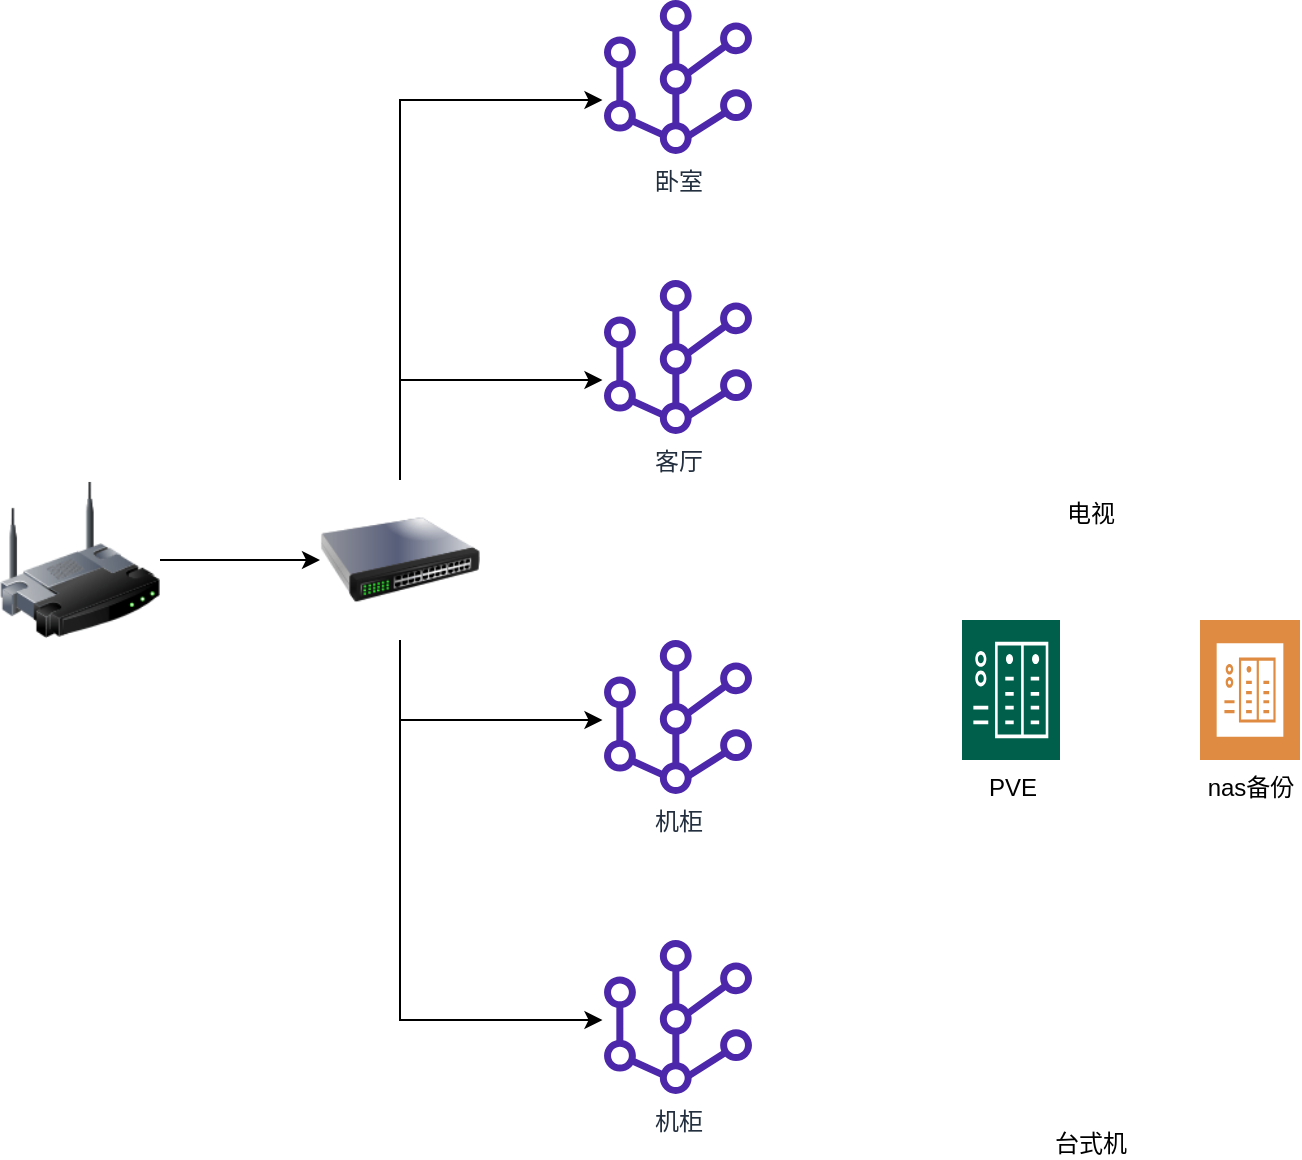 <mxfile version="20.3.6" type="github">
  <diagram id="WI9T0HZ2pTsCkuznbFz-" name="Page-1">
    <mxGraphModel dx="1200" dy="1299" grid="1" gridSize="10" guides="1" tooltips="1" connect="1" arrows="1" fold="1" page="1" pageScale="1" pageWidth="1169" pageHeight="827" math="0" shadow="0">
      <root>
        <mxCell id="0" />
        <mxCell id="1" parent="0" />
        <mxCell id="MW6b67Ew3tbeAm4IlGql-18" style="edgeStyle=orthogonalEdgeStyle;rounded=0;orthogonalLoop=1;jettySize=auto;html=1;entryX=0;entryY=0.5;entryDx=0;entryDy=0;" edge="1" parent="1" source="MW6b67Ew3tbeAm4IlGql-1" target="MW6b67Ew3tbeAm4IlGql-2">
          <mxGeometry relative="1" as="geometry" />
        </mxCell>
        <mxCell id="MW6b67Ew3tbeAm4IlGql-1" value="" style="image;html=1;image=img/lib/clip_art/networking/Wireless_Router_128x128.png" vertex="1" parent="1">
          <mxGeometry x="40" y="240" width="80" height="80" as="geometry" />
        </mxCell>
        <mxCell id="MW6b67Ew3tbeAm4IlGql-19" style="edgeStyle=orthogonalEdgeStyle;rounded=0;orthogonalLoop=1;jettySize=auto;html=1;" edge="1" parent="1" target="MW6b67Ew3tbeAm4IlGql-8">
          <mxGeometry relative="1" as="geometry">
            <mxPoint x="240" y="370" as="sourcePoint" />
            <Array as="points">
              <mxPoint x="240" y="360" />
            </Array>
          </mxGeometry>
        </mxCell>
        <mxCell id="MW6b67Ew3tbeAm4IlGql-24" style="edgeStyle=orthogonalEdgeStyle;rounded=0;orthogonalLoop=1;jettySize=auto;html=1;" edge="1" parent="1" source="MW6b67Ew3tbeAm4IlGql-2" target="MW6b67Ew3tbeAm4IlGql-23">
          <mxGeometry relative="1" as="geometry">
            <Array as="points">
              <mxPoint x="240" y="510" />
            </Array>
          </mxGeometry>
        </mxCell>
        <mxCell id="MW6b67Ew3tbeAm4IlGql-25" style="edgeStyle=orthogonalEdgeStyle;rounded=0;orthogonalLoop=1;jettySize=auto;html=1;" edge="1" parent="1" source="MW6b67Ew3tbeAm4IlGql-2" target="MW6b67Ew3tbeAm4IlGql-5">
          <mxGeometry relative="1" as="geometry">
            <Array as="points">
              <mxPoint x="240" y="50" />
            </Array>
          </mxGeometry>
        </mxCell>
        <mxCell id="MW6b67Ew3tbeAm4IlGql-26" style="edgeStyle=orthogonalEdgeStyle;rounded=0;orthogonalLoop=1;jettySize=auto;html=1;" edge="1" parent="1" source="MW6b67Ew3tbeAm4IlGql-2" target="MW6b67Ew3tbeAm4IlGql-4">
          <mxGeometry relative="1" as="geometry">
            <Array as="points">
              <mxPoint x="240" y="190" />
            </Array>
          </mxGeometry>
        </mxCell>
        <mxCell id="MW6b67Ew3tbeAm4IlGql-2" value="" style="image;html=1;image=img/lib/clip_art/networking/Switch_128x128.png" vertex="1" parent="1">
          <mxGeometry x="200" y="240" width="80" height="80" as="geometry" />
        </mxCell>
        <mxCell id="MW6b67Ew3tbeAm4IlGql-4" value="客厅" style="sketch=0;outlineConnect=0;fontColor=#232F3E;gradientColor=none;fillColor=#4D27AA;strokeColor=none;dashed=0;verticalLabelPosition=bottom;verticalAlign=top;align=center;html=1;fontSize=12;fontStyle=0;aspect=fixed;pointerEvents=1;shape=mxgraph.aws4.mesh;" vertex="1" parent="1">
          <mxGeometry x="340" y="140" width="78" height="77" as="geometry" />
        </mxCell>
        <mxCell id="MW6b67Ew3tbeAm4IlGql-5" value="卧室" style="sketch=0;outlineConnect=0;fontColor=#232F3E;gradientColor=none;fillColor=#4D27AA;strokeColor=none;dashed=0;verticalLabelPosition=bottom;verticalAlign=top;align=center;html=1;fontSize=12;fontStyle=0;aspect=fixed;pointerEvents=1;shape=mxgraph.aws4.mesh;" vertex="1" parent="1">
          <mxGeometry x="340" width="78" height="77" as="geometry" />
        </mxCell>
        <mxCell id="MW6b67Ew3tbeAm4IlGql-8" value="机柜" style="sketch=0;outlineConnect=0;fontColor=#232F3E;gradientColor=none;fillColor=#4D27AA;strokeColor=none;dashed=0;verticalLabelPosition=bottom;verticalAlign=top;align=center;html=1;fontSize=12;fontStyle=0;aspect=fixed;pointerEvents=1;shape=mxgraph.aws4.mesh;" vertex="1" parent="1">
          <mxGeometry x="340" y="320" width="78" height="77" as="geometry" />
        </mxCell>
        <mxCell id="MW6b67Ew3tbeAm4IlGql-14" value="电视" style="shape=image;html=1;verticalAlign=top;verticalLabelPosition=bottom;labelBackgroundColor=#ffffff;imageAspect=0;aspect=fixed;image=https://cdn2.iconfinder.com/data/icons/80-s-stuffs-outline/62/Asset_14-128.png" vertex="1" parent="1">
          <mxGeometry x="521" y="114.5" width="128" height="128" as="geometry" />
        </mxCell>
        <mxCell id="MW6b67Ew3tbeAm4IlGql-15" value="台式机" style="shape=image;html=1;verticalAlign=top;verticalLabelPosition=bottom;labelBackgroundColor=#ffffff;imageAspect=0;aspect=fixed;image=https://cdn4.iconfinder.com/data/icons/software-engineering-and-video-gaming/512/619_Computer_desktop_gaming_pc_personal-128.png" vertex="1" parent="1">
          <mxGeometry x="521" y="430" width="128" height="128" as="geometry" />
        </mxCell>
        <mxCell id="MW6b67Ew3tbeAm4IlGql-16" value="PVE" style="sketch=0;pointerEvents=1;shadow=0;dashed=0;html=1;strokeColor=none;fillColor=#005F4B;labelPosition=center;verticalLabelPosition=bottom;verticalAlign=top;align=center;outlineConnect=0;shape=mxgraph.veeam2.nas;" vertex="1" parent="1">
          <mxGeometry x="521" y="310" width="49" height="70" as="geometry" />
        </mxCell>
        <mxCell id="MW6b67Ew3tbeAm4IlGql-17" value="nas备份" style="sketch=0;pointerEvents=1;shadow=0;dashed=0;html=1;strokeColor=none;fillColor=#DF8C42;labelPosition=center;verticalLabelPosition=bottom;verticalAlign=top;align=center;outlineConnect=0;shape=mxgraph.veeam2.nas_backup;" vertex="1" parent="1">
          <mxGeometry x="640" y="310" width="50" height="70" as="geometry" />
        </mxCell>
        <mxCell id="MW6b67Ew3tbeAm4IlGql-23" value="机柜" style="sketch=0;outlineConnect=0;fontColor=#232F3E;gradientColor=none;fillColor=#4D27AA;strokeColor=none;dashed=0;verticalLabelPosition=bottom;verticalAlign=top;align=center;html=1;fontSize=12;fontStyle=0;aspect=fixed;pointerEvents=1;shape=mxgraph.aws4.mesh;" vertex="1" parent="1">
          <mxGeometry x="340" y="470" width="78" height="77" as="geometry" />
        </mxCell>
      </root>
    </mxGraphModel>
  </diagram>
</mxfile>
